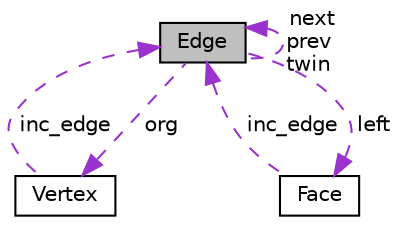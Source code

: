 digraph "Edge"
{
 // LATEX_PDF_SIZE
  edge [fontname="Helvetica",fontsize="10",labelfontname="Helvetica",labelfontsize="10"];
  node [fontname="Helvetica",fontsize="10",shape=record];
  Node1 [label="Edge",height=0.2,width=0.4,color="black", fillcolor="grey75", style="filled", fontcolor="black",tooltip=" "];
  Node2 -> Node1 [dir="back",color="darkorchid3",fontsize="10",style="dashed",label=" org" ,fontname="Helvetica"];
  Node2 [label="Vertex",height=0.2,width=0.4,color="black", fillcolor="white", style="filled",URL="$classVertex.html",tooltip=" "];
  Node1 -> Node2 [dir="back",color="darkorchid3",fontsize="10",style="dashed",label=" inc_edge" ,fontname="Helvetica"];
  Node3 -> Node1 [dir="back",color="darkorchid3",fontsize="10",style="dashed",label=" left" ,fontname="Helvetica"];
  Node3 [label="Face",height=0.2,width=0.4,color="black", fillcolor="white", style="filled",URL="$classFace.html",tooltip=" "];
  Node1 -> Node3 [dir="back",color="darkorchid3",fontsize="10",style="dashed",label=" inc_edge" ,fontname="Helvetica"];
  Node1 -> Node1 [dir="back",color="darkorchid3",fontsize="10",style="dashed",label=" next\nprev\ntwin" ,fontname="Helvetica"];
}
